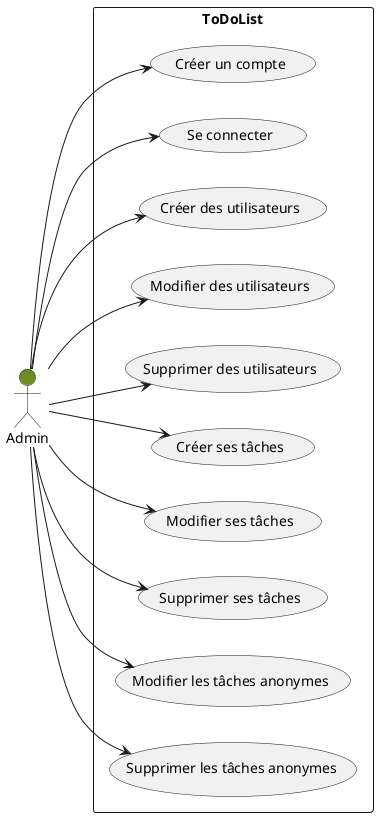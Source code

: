 @startuml Admin

left to right direction

actor "Admin" as admin #OliveDrab

rectangle ToDoList {

  usecase "Créer un compte" as UC1
  usecase "Se connecter" as UC2
  usecase "Créer des utilisateurs" as UC3
  usecase "Modifier des utilisateurs" as UC4
  usecase "Supprimer des utilisateurs" as UC5
  usecase "Créer ses tâches" as UC6
  usecase "Modifier ses tâches" as UC7
  usecase "Supprimer ses tâches" as UC8
  usecase "Modifier les tâches anonymes" as UC9
  usecase "Supprimer les tâches anonymes" as UC10
  
}

admin --> UC1
admin --> UC2
admin --> UC3
admin --> UC4
admin --> UC5
admin --> UC6
admin --> UC7
admin --> UC8
admin --> UC9
admin --> UC10

@enduml